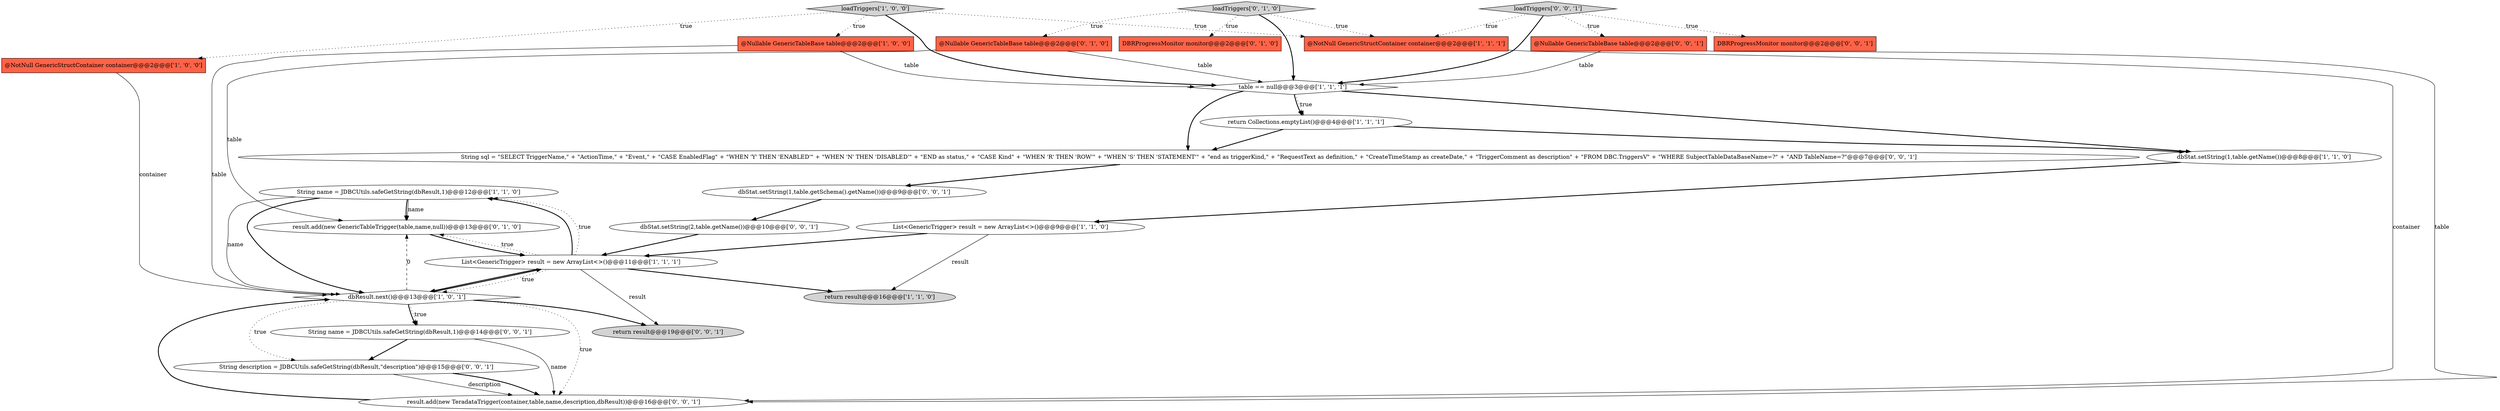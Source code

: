 digraph {
11 [style = filled, label = "String name = JDBCUtils.safeGetString(dbResult,1)@@@12@@@['1', '1', '0']", fillcolor = white, shape = ellipse image = "AAA0AAABBB1BBB"];
10 [style = filled, label = "@NotNull GenericStructContainer container@@@2@@@['1', '1', '1']", fillcolor = tomato, shape = box image = "AAA0AAABBB1BBB"];
2 [style = filled, label = "return Collections.emptyList()@@@4@@@['1', '1', '1']", fillcolor = white, shape = ellipse image = "AAA0AAABBB1BBB"];
13 [style = filled, label = "result.add(new GenericTableTrigger(table,name,null))@@@13@@@['0', '1', '0']", fillcolor = white, shape = ellipse image = "AAA1AAABBB2BBB"];
1 [style = filled, label = "@Nullable GenericTableBase table@@@2@@@['1', '0', '0']", fillcolor = tomato, shape = box image = "AAA0AAABBB1BBB"];
16 [style = filled, label = "loadTriggers['0', '0', '1']", fillcolor = lightgray, shape = diamond image = "AAA0AAABBB3BBB"];
6 [style = filled, label = "table == null@@@3@@@['1', '1', '1']", fillcolor = white, shape = diamond image = "AAA0AAABBB1BBB"];
19 [style = filled, label = "String name = JDBCUtils.safeGetString(dbResult,1)@@@14@@@['0', '0', '1']", fillcolor = white, shape = ellipse image = "AAA0AAABBB3BBB"];
24 [style = filled, label = "return result@@@19@@@['0', '0', '1']", fillcolor = lightgray, shape = ellipse image = "AAA0AAABBB3BBB"];
14 [style = filled, label = "DBRProgressMonitor monitor@@@2@@@['0', '1', '0']", fillcolor = tomato, shape = box image = "AAA0AAABBB2BBB"];
8 [style = filled, label = "return result@@@16@@@['1', '1', '0']", fillcolor = lightgray, shape = ellipse image = "AAA0AAABBB1BBB"];
22 [style = filled, label = "String description = JDBCUtils.safeGetString(dbResult,\"description\")@@@15@@@['0', '0', '1']", fillcolor = white, shape = ellipse image = "AAA0AAABBB3BBB"];
3 [style = filled, label = "List<GenericTrigger> result = new ArrayList<>()@@@9@@@['1', '1', '0']", fillcolor = white, shape = ellipse image = "AAA0AAABBB1BBB"];
9 [style = filled, label = "loadTriggers['1', '0', '0']", fillcolor = lightgray, shape = diamond image = "AAA0AAABBB1BBB"];
15 [style = filled, label = "loadTriggers['0', '1', '0']", fillcolor = lightgray, shape = diamond image = "AAA0AAABBB2BBB"];
5 [style = filled, label = "dbStat.setString(1,table.getName())@@@8@@@['1', '1', '0']", fillcolor = white, shape = ellipse image = "AAA0AAABBB1BBB"];
20 [style = filled, label = "dbStat.setString(2,table.getName())@@@10@@@['0', '0', '1']", fillcolor = white, shape = ellipse image = "AAA0AAABBB3BBB"];
0 [style = filled, label = "@NotNull GenericStructContainer container@@@2@@@['1', '0', '0']", fillcolor = tomato, shape = box image = "AAA0AAABBB1BBB"];
7 [style = filled, label = "dbResult.next()@@@13@@@['1', '0', '1']", fillcolor = white, shape = diamond image = "AAA0AAABBB1BBB"];
18 [style = filled, label = "@Nullable GenericTableBase table@@@2@@@['0', '0', '1']", fillcolor = tomato, shape = box image = "AAA0AAABBB3BBB"];
21 [style = filled, label = "dbStat.setString(1,table.getSchema().getName())@@@9@@@['0', '0', '1']", fillcolor = white, shape = ellipse image = "AAA0AAABBB3BBB"];
23 [style = filled, label = "String sql = \"SELECT TriggerName,\" + \"ActionTime,\" + \"Event,\" + \"CASE EnabledFlag\" + \"WHEN 'Y' THEN 'ENABLED'\" + \"WHEN 'N' THEN 'DISABLED'\" + \"END as status,\" + \"CASE Kind\" + \"WHEN 'R' THEN 'ROW'\" + \"WHEN 'S' THEN 'STATEMENT'\" + \"end as triggerKind,\" + \"RequestText as definition,\" + \"CreateTimeStamp as createDate,\" + \"TriggerComment as description\" + \"FROM DBC.TriggersV\" + \"WHERE SubjectTableDataBaseName=?\" + \"AND TableName=?\"@@@7@@@['0', '0', '1']", fillcolor = white, shape = ellipse image = "AAA0AAABBB3BBB"];
17 [style = filled, label = "DBRProgressMonitor monitor@@@2@@@['0', '0', '1']", fillcolor = tomato, shape = box image = "AAA0AAABBB3BBB"];
25 [style = filled, label = "result.add(new TeradataTrigger(container,table,name,description,dbResult))@@@16@@@['0', '0', '1']", fillcolor = white, shape = ellipse image = "AAA0AAABBB3BBB"];
12 [style = filled, label = "@Nullable GenericTableBase table@@@2@@@['0', '1', '0']", fillcolor = tomato, shape = box image = "AAA0AAABBB2BBB"];
4 [style = filled, label = "List<GenericTrigger> result = new ArrayList<>()@@@11@@@['1', '1', '1']", fillcolor = white, shape = ellipse image = "AAA0AAABBB1BBB"];
3->8 [style = solid, label="result"];
22->25 [style = solid, label="description"];
7->19 [style = dotted, label="true"];
4->7 [style = bold, label=""];
12->6 [style = solid, label="table"];
13->4 [style = bold, label=""];
7->24 [style = bold, label=""];
18->6 [style = solid, label="table"];
9->0 [style = dotted, label="true"];
4->24 [style = solid, label="result"];
2->5 [style = bold, label=""];
4->7 [style = dotted, label="true"];
4->11 [style = bold, label=""];
20->4 [style = bold, label=""];
25->7 [style = bold, label=""];
16->18 [style = dotted, label="true"];
11->13 [style = solid, label="name"];
9->1 [style = dotted, label="true"];
4->11 [style = dotted, label="true"];
19->22 [style = bold, label=""];
4->8 [style = bold, label=""];
0->7 [style = solid, label="container"];
11->7 [style = solid, label="name"];
7->13 [style = dashed, label="0"];
15->12 [style = dotted, label="true"];
19->25 [style = solid, label="name"];
15->6 [style = bold, label=""];
9->10 [style = dotted, label="true"];
15->10 [style = dotted, label="true"];
6->2 [style = bold, label=""];
11->7 [style = bold, label=""];
9->6 [style = bold, label=""];
23->21 [style = bold, label=""];
1->7 [style = solid, label="table"];
21->20 [style = bold, label=""];
7->4 [style = bold, label=""];
22->25 [style = bold, label=""];
16->10 [style = dotted, label="true"];
16->6 [style = bold, label=""];
11->13 [style = bold, label=""];
6->5 [style = bold, label=""];
1->6 [style = solid, label="table"];
2->23 [style = bold, label=""];
7->25 [style = dotted, label="true"];
5->3 [style = bold, label=""];
7->19 [style = bold, label=""];
6->2 [style = dotted, label="true"];
4->13 [style = dotted, label="true"];
15->14 [style = dotted, label="true"];
16->17 [style = dotted, label="true"];
7->22 [style = dotted, label="true"];
6->23 [style = bold, label=""];
3->4 [style = bold, label=""];
18->25 [style = solid, label="table"];
12->13 [style = solid, label="table"];
10->25 [style = solid, label="container"];
}
